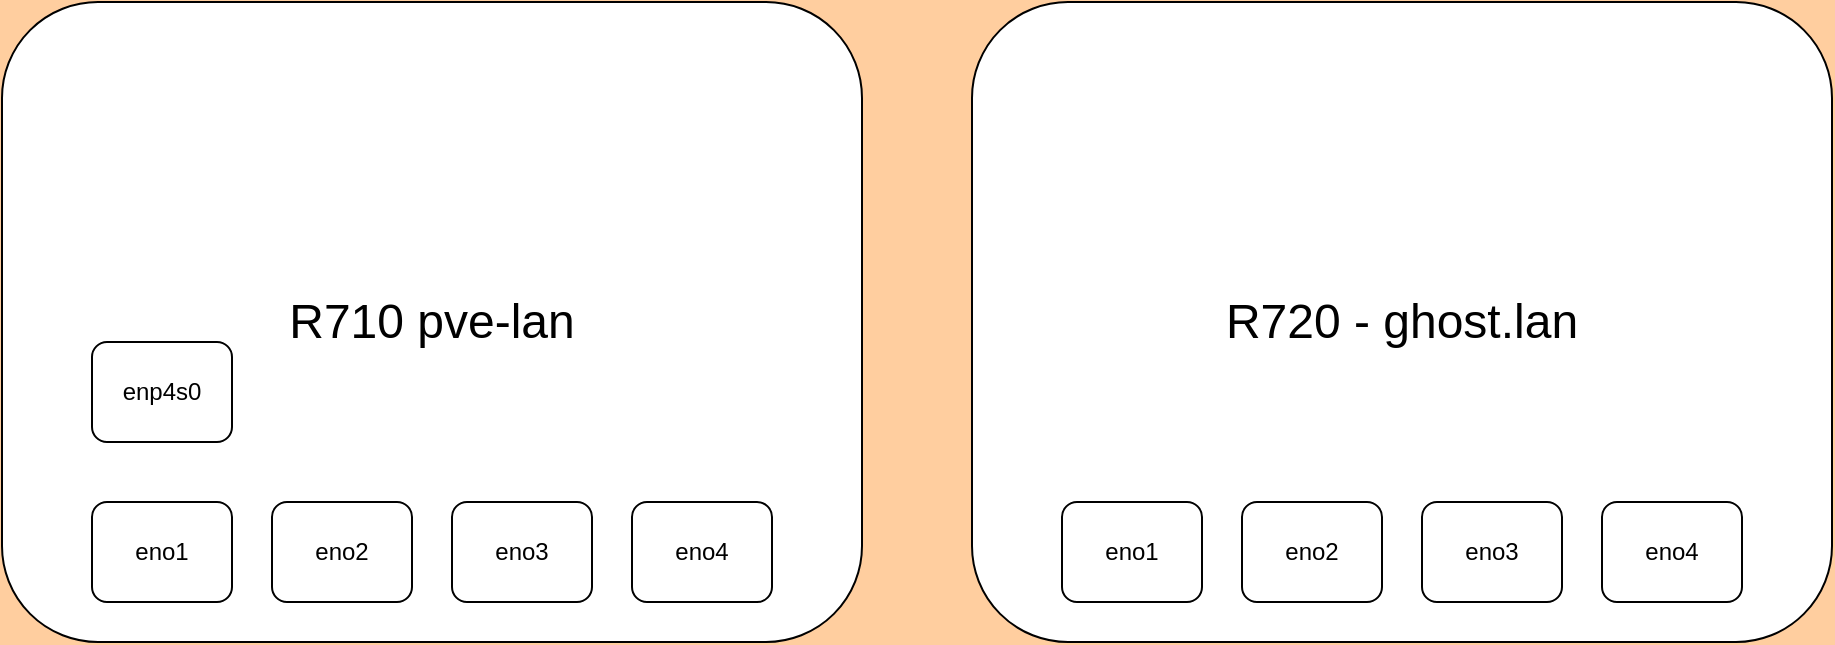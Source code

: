 <mxfile version="21.2.1" type="github">
  <diagram id="Ht1M8jgEwFfnCIfOTk4-" name="Page-1">
    <mxGraphModel dx="2963" dy="1570" grid="1" gridSize="10" guides="1" tooltips="1" connect="1" arrows="1" fold="1" page="1" pageScale="1" pageWidth="1600" pageHeight="1200" background="#FFCE9F" math="0" shadow="0">
      <root>
        <mxCell id="0" />
        <mxCell id="1" parent="0" />
        <mxCell id="kwlhXM6vKTwfm8hAGy3k-5" value="&lt;font style=&quot;font-size: 24px;&quot;&gt;R710 pve-lan&lt;/font&gt;" style="rounded=1;whiteSpace=wrap;html=1;" vertex="1" parent="1">
          <mxGeometry x="100" y="120" width="430" height="320" as="geometry" />
        </mxCell>
        <mxCell id="kwlhXM6vKTwfm8hAGy3k-6" value="&lt;font style=&quot;font-size: 24px;&quot;&gt;R720 - ghost.lan&lt;/font&gt;" style="rounded=1;whiteSpace=wrap;html=1;" vertex="1" parent="1">
          <mxGeometry x="585" y="120" width="430" height="320" as="geometry" />
        </mxCell>
        <mxCell id="kwlhXM6vKTwfm8hAGy3k-12" value="eno1" style="rounded=1;whiteSpace=wrap;html=1;" vertex="1" parent="1">
          <mxGeometry x="630" y="370" width="70" height="50" as="geometry" />
        </mxCell>
        <mxCell id="kwlhXM6vKTwfm8hAGy3k-13" value="eno2" style="rounded=1;whiteSpace=wrap;html=1;" vertex="1" parent="1">
          <mxGeometry x="720" y="370" width="70" height="50" as="geometry" />
        </mxCell>
        <mxCell id="kwlhXM6vKTwfm8hAGy3k-14" value="eno3" style="rounded=1;whiteSpace=wrap;html=1;" vertex="1" parent="1">
          <mxGeometry x="810" y="370" width="70" height="50" as="geometry" />
        </mxCell>
        <mxCell id="kwlhXM6vKTwfm8hAGy3k-15" value="eno4" style="rounded=1;whiteSpace=wrap;html=1;" vertex="1" parent="1">
          <mxGeometry x="900" y="370" width="70" height="50" as="geometry" />
        </mxCell>
        <mxCell id="kwlhXM6vKTwfm8hAGy3k-16" value="eno1" style="rounded=1;whiteSpace=wrap;html=1;" vertex="1" parent="1">
          <mxGeometry x="145" y="370" width="70" height="50" as="geometry" />
        </mxCell>
        <mxCell id="kwlhXM6vKTwfm8hAGy3k-17" value="eno2" style="rounded=1;whiteSpace=wrap;html=1;" vertex="1" parent="1">
          <mxGeometry x="235" y="370" width="70" height="50" as="geometry" />
        </mxCell>
        <mxCell id="kwlhXM6vKTwfm8hAGy3k-18" value="eno3" style="rounded=1;whiteSpace=wrap;html=1;" vertex="1" parent="1">
          <mxGeometry x="325" y="370" width="70" height="50" as="geometry" />
        </mxCell>
        <mxCell id="kwlhXM6vKTwfm8hAGy3k-19" value="eno4" style="rounded=1;whiteSpace=wrap;html=1;" vertex="1" parent="1">
          <mxGeometry x="415" y="370" width="70" height="50" as="geometry" />
        </mxCell>
        <mxCell id="kwlhXM6vKTwfm8hAGy3k-20" value="enp4s0" style="rounded=1;whiteSpace=wrap;html=1;" vertex="1" parent="1">
          <mxGeometry x="145" y="290" width="70" height="50" as="geometry" />
        </mxCell>
      </root>
    </mxGraphModel>
  </diagram>
</mxfile>
